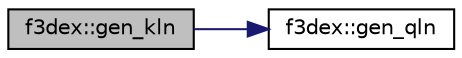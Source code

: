 digraph G
{
  edge [fontname="Helvetica",fontsize="10",labelfontname="Helvetica",labelfontsize="10"];
  node [fontname="Helvetica",fontsize="10",shape=record];
  rankdir=LR;
  Node1 [label="f3dex::gen_kln",height=0.2,width=0.4,color="black", fillcolor="grey75", style="filled" fontcolor="black"];
  Node1 -> Node2 [color="midnightblue",fontsize="10",style="solid"];
  Node2 [label="f3dex::gen_qln",height=0.2,width=0.4,color="black", fillcolor="white", style="filled",URL="$namespacef3dex.html#ac7199c2a98971bf758240066422f4a5e"];
}
